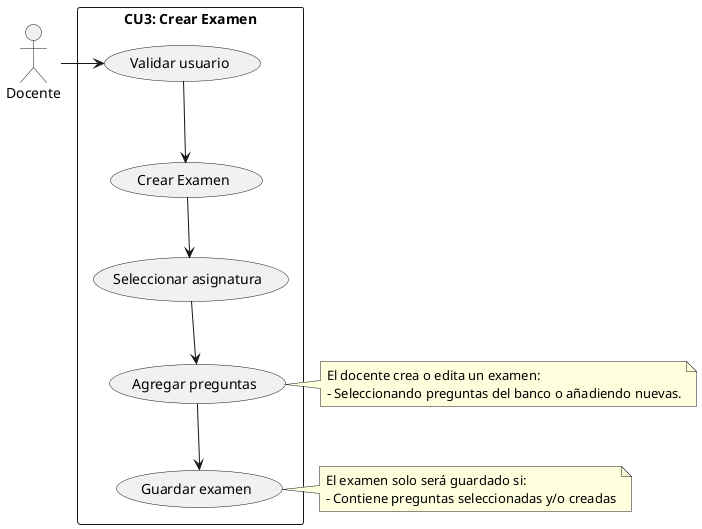 @startuml CU3
actor Docente

rectangle "CU3: Crear Examen" {
    usecase UC_ValidarCredenciales as "Validar usuario"
    usecase UC_CrearExamen as "Crear Examen"
    usecase UC_SeleccionarAsignatura as "Seleccionar asignatura"
    usecase UC_AgregarPreguntas as "Agregar preguntas"
    usecase UC_GuardarExamen as "Guardar examen"
}

Docente -> UC_ValidarCredenciales
UC_ValidarCredenciales --> UC_CrearExamen
UC_CrearExamen --> UC_SeleccionarAsignatura
UC_SeleccionarAsignatura --> UC_AgregarPreguntas
UC_AgregarPreguntas --> UC_GuardarExamen

note right of UC_AgregarPreguntas
El docente crea o edita un examen:
- Seleccionando preguntas del banco o añadiendo nuevas.
end note

note right of UC_GuardarExamen
El examen solo será guardado si:
- Contiene preguntas seleccionadas y/o creadas
end note
@enduml
